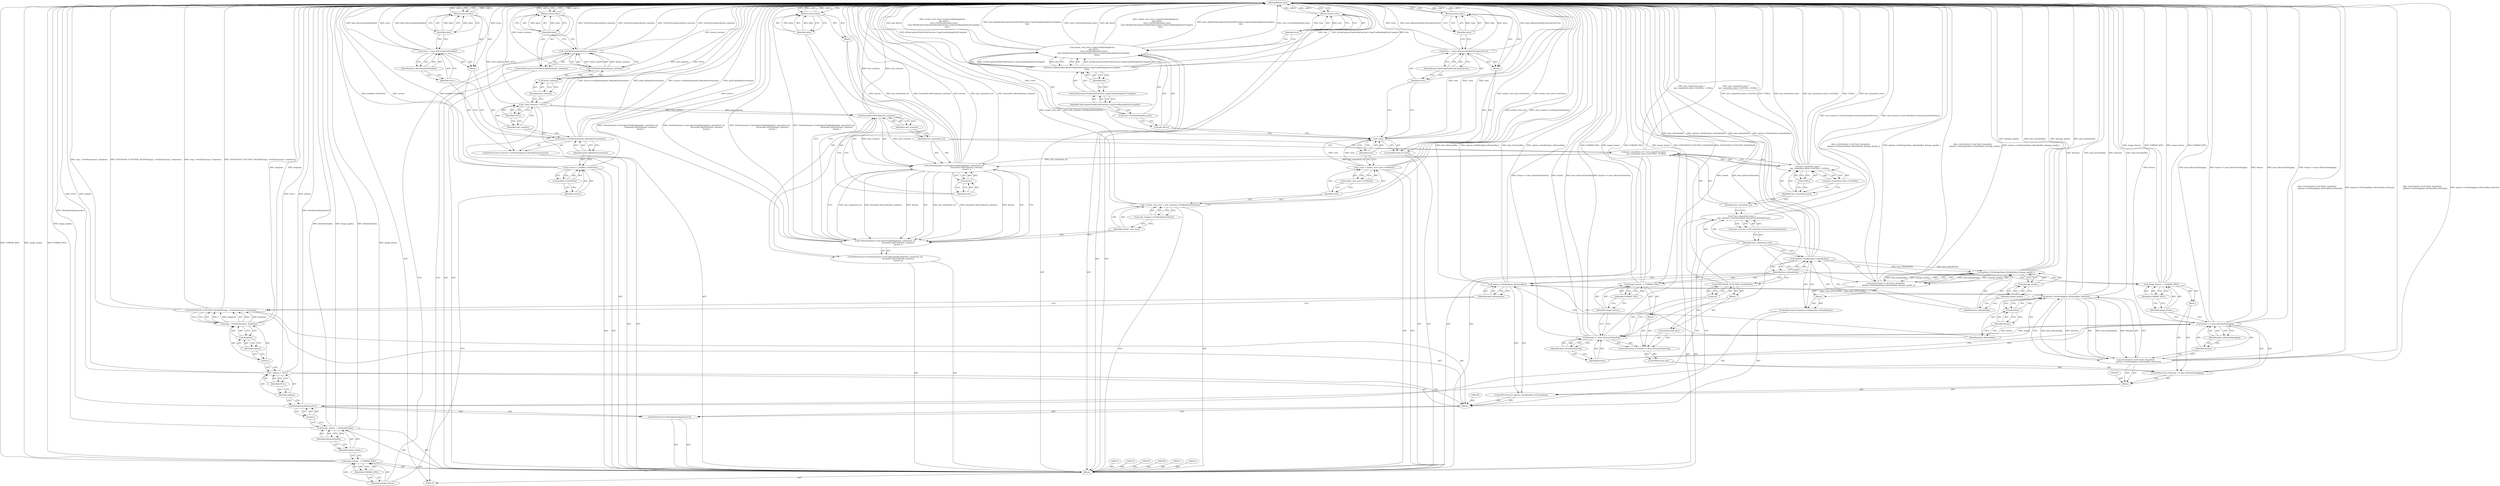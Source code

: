 digraph "0_Chrome_016da29386308754274675e65fdb73cf9d59dc2d" {
"1000243" [label="(MethodReturn,bool)"];
"1000111" [label="(Block,)"];
"1000135" [label="(Identifier,false)"];
"1000134" [label="(Return,return false;)"];
"1000138" [label="(Identifier,FORMAT_JPEG)"];
"1000136" [label="(Call,image_format_ = FORMAT_JPEG)"];
"1000137" [label="(Identifier,image_format_)"];
"1000141" [label="(Identifier,kDefaultQuality)"];
"1000139" [label="(Call,image_quality_ = kDefaultQuality)"];
"1000140" [label="(Identifier,image_quality_)"];
"1000142" [label="(ControlStructure,if (HasOptionalArgument(1)))"];
"1000144" [label="(Literal,1)"];
"1000143" [label="(Call,HasOptionalArgument(1))"];
"1000147" [label="(Call,* options = NULL)"];
"1000148" [label="(Identifier,options)"];
"1000149" [label="(Identifier,NULL)"];
"1000145" [label="(Block,)"];
"1000151" [label="(Call,args_->GetDictionary(1, &options))"];
"1000150" [label="(Call,EXTENSION_FUNCTION_VALIDATE(args_->GetDictionary(1, &options)))"];
"1000152" [label="(Literal,1)"];
"1000153" [label="(Call,&options)"];
"1000154" [label="(Identifier,options)"];
"1000157" [label="(Identifier,keys::kFormatKey)"];
"1000155" [label="(ControlStructure,if (options->HasKey(keys::kFormatKey)))"];
"1000156" [label="(Call,options->HasKey(keys::kFormatKey))"];
"1000113" [label="(Call,* service = profile()->GetPrefs())"];
"1000114" [label="(Identifier,service)"];
"1000115" [label="(Call,profile()->GetPrefs())"];
"1000158" [label="(Block,)"];
"1000160" [label="(Call,EXTENSION_FUNCTION_VALIDATE(\n          options->GetString(keys::kFormatKey, &format)))"];
"1000161" [label="(Call,options->GetString(keys::kFormatKey, &format))"];
"1000162" [label="(Identifier,keys::kFormatKey)"];
"1000163" [label="(Call,&format)"];
"1000164" [label="(Identifier,format)"];
"1000166" [label="(Call,format == keys::kFormatValueJpeg)"];
"1000167" [label="(Identifier,format)"];
"1000168" [label="(Identifier,keys::kFormatValueJpeg)"];
"1000169" [label="(Block,)"];
"1000165" [label="(ControlStructure,if (format == keys::kFormatValueJpeg))"];
"1000172" [label="(Identifier,FORMAT_JPEG)"];
"1000170" [label="(Call,image_format_ = FORMAT_JPEG)"];
"1000171" [label="(Identifier,image_format_)"];
"1000174" [label="(ControlStructure,if (format == keys::kFormatValuePng))"];
"1000175" [label="(Call,format == keys::kFormatValuePng)"];
"1000176" [label="(Identifier,format)"];
"1000177" [label="(Identifier,keys::kFormatValuePng)"];
"1000178" [label="(Block,)"];
"1000173" [label="(ControlStructure,else)"];
"1000181" [label="(Identifier,FORMAT_PNG)"];
"1000179" [label="(Call,image_format_ = FORMAT_PNG)"];
"1000180" [label="(Identifier,image_format_)"];
"1000183" [label="(Block,)"];
"1000182" [label="(ControlStructure,else)"];
"1000185" [label="(Literal,0)"];
"1000184" [label="(Call,EXTENSION_FUNCTION_VALIDATE(0))"];
"1000116" [label="(ControlStructure,if (service->GetBoolean(prefs::kDisableScreenshots)))"];
"1000118" [label="(Identifier,prefs::kDisableScreenshots)"];
"1000119" [label="(Block,)"];
"1000117" [label="(Call,service->GetBoolean(prefs::kDisableScreenshots))"];
"1000188" [label="(Identifier,keys::kQualityKey)"];
"1000186" [label="(ControlStructure,if (options->HasKey(keys::kQualityKey)))"];
"1000189" [label="(Block,)"];
"1000187" [label="(Call,options->HasKey(keys::kQualityKey))"];
"1000190" [label="(Call,EXTENSION_FUNCTION_VALIDATE(\n          options->GetInteger(keys::kQualityKey, &image_quality_)))"];
"1000191" [label="(Call,options->GetInteger(keys::kQualityKey, &image_quality_))"];
"1000192" [label="(Identifier,keys::kQualityKey)"];
"1000193" [label="(Call,&image_quality_)"];
"1000194" [label="(Identifier,image_quality_)"];
"1000122" [label="(Identifier,keys::kScreenshotsDisabled)"];
"1000120" [label="(Call,error_ = keys::kScreenshotsDisabled)"];
"1000121" [label="(Identifier,error_)"];
"1000196" [label="(Call,* last_committed_entry =\n      web_contents->GetController().GetLastCommittedEntry())"];
"1000197" [label="(Identifier,last_committed_entry)"];
"1000198" [label="(Call,web_contents->GetController().GetLastCommittedEntry())"];
"1000202" [label="(Call,last_committed_entry ?\n      last_committed_entry->GetURL() : GURL())"];
"1000203" [label="(Identifier,last_committed_entry)"];
"1000200" [label="(Call,last_committed_url = last_committed_entry ?\n      last_committed_entry->GetURL() : GURL())"];
"1000201" [label="(Identifier,last_committed_url)"];
"1000124" [label="(Identifier,false)"];
"1000123" [label="(Return,return false;)"];
"1000205" [label="(Call,GURL())"];
"1000204" [label="(Call,last_committed_entry->GetURL())"];
"1000206" [label="(ControlStructure,if (!GetExtension()->CanCaptureVisiblePage(last_committed_url,\n                                             SessionID::IdForTab(web_contents),\n                                             &error_)))"];
"1000209" [label="(Identifier,last_committed_url)"];
"1000207" [label="(Call,!GetExtension()->CanCaptureVisiblePage(last_committed_url,\n                                             SessionID::IdForTab(web_contents),\n                                             &error_))"];
"1000208" [label="(Call,GetExtension()->CanCaptureVisiblePage(last_committed_url,\n                                             SessionID::IdForTab(web_contents),\n                                             &error_))"];
"1000210" [label="(Call,SessionID::IdForTab(web_contents))"];
"1000211" [label="(Identifier,web_contents)"];
"1000212" [label="(Call,&error_)"];
"1000213" [label="(Identifier,error_)"];
"1000214" [label="(Block,)"];
"1000216" [label="(Identifier,false)"];
"1000215" [label="(Return,return false;)"];
"1000218" [label="(Call,* render_view_host = web_contents->GetRenderViewHost())"];
"1000219" [label="(Identifier,render_view_host)"];
"1000220" [label="(Call,web_contents->GetRenderViewHost())"];
"1000222" [label="(Call,* view = render_view_host->GetView())"];
"1000223" [label="(Identifier,view)"];
"1000224" [label="(Call,render_view_host->GetView())"];
"1000228" [label="(Block,)"];
"1000225" [label="(ControlStructure,if (!view))"];
"1000226" [label="(Call,!view)"];
"1000227" [label="(Identifier,view)"];
"1000231" [label="(Identifier,keys::kInternalVisibleTabCaptureError)"];
"1000229" [label="(Call,error_ = keys::kInternalVisibleTabCaptureError)"];
"1000230" [label="(Identifier,error_)"];
"1000233" [label="(Identifier,false)"];
"1000232" [label="(Return,return false;)"];
"1000234" [label="(Call,render_view_host->CopyFromBackingStore(\n      gfx::Rect(),\n      view->GetViewBounds().size(),\n      base::Bind(&TabsCaptureVisibleTabFunction::CopyFromBackingStoreComplete,\n                 this)))"];
"1000235" [label="(Call,gfx::Rect())"];
"1000236" [label="(Call,view->GetViewBounds().size())"];
"1000238" [label="(Call,&TabsCaptureVisibleTabFunction::CopyFromBackingStoreComplete)"];
"1000239" [label="(Identifier,TabsCaptureVisibleTabFunction::CopyFromBackingStoreComplete)"];
"1000237" [label="(Call,base::Bind(&TabsCaptureVisibleTabFunction::CopyFromBackingStoreComplete,\n                 this))"];
"1000240" [label="(Identifier,this)"];
"1000241" [label="(Return,return true;)"];
"1000242" [label="(Identifier,true)"];
"1000126" [label="(Call,* web_contents = NULL)"];
"1000127" [label="(Identifier,web_contents)"];
"1000128" [label="(Identifier,NULL)"];
"1000129" [label="(ControlStructure,if (!GetTabToCapture(&web_contents)))"];
"1000132" [label="(Call,&web_contents)"];
"1000133" [label="(Identifier,web_contents)"];
"1000130" [label="(Call,!GetTabToCapture(&web_contents))"];
"1000131" [label="(Call,GetTabToCapture(&web_contents))"];
"1000243" -> "1000110"  [label="AST: "];
"1000243" -> "1000123"  [label="CFG: "];
"1000243" -> "1000134"  [label="CFG: "];
"1000243" -> "1000215"  [label="CFG: "];
"1000243" -> "1000232"  [label="CFG: "];
"1000243" -> "1000241"  [label="CFG: "];
"1000123" -> "1000243"  [label="DDG: <RET>"];
"1000241" -> "1000243"  [label="DDG: <RET>"];
"1000226" -> "1000243"  [label="DDG: view"];
"1000226" -> "1000243"  [label="DDG: !view"];
"1000179" -> "1000243"  [label="DDG: FORMAT_PNG"];
"1000179" -> "1000243"  [label="DDG: image_format_"];
"1000208" -> "1000243"  [label="DDG: &error_"];
"1000208" -> "1000243"  [label="DDG: last_committed_url"];
"1000208" -> "1000243"  [label="DDG: SessionID::IdForTab(web_contents)"];
"1000202" -> "1000243"  [label="DDG: GURL()"];
"1000202" -> "1000243"  [label="DDG: last_committed_entry"];
"1000202" -> "1000243"  [label="DDG: last_committed_entry->GetURL()"];
"1000187" -> "1000243"  [label="DDG: keys::kQualityKey"];
"1000187" -> "1000243"  [label="DDG: options->HasKey(keys::kQualityKey)"];
"1000117" -> "1000243"  [label="DDG: service->GetBoolean(prefs::kDisableScreenshots)"];
"1000117" -> "1000243"  [label="DDG: prefs::kDisableScreenshots"];
"1000166" -> "1000243"  [label="DDG: keys::kFormatValueJpeg"];
"1000166" -> "1000243"  [label="DDG: format == keys::kFormatValueJpeg"];
"1000166" -> "1000243"  [label="DDG: format"];
"1000130" -> "1000243"  [label="DDG: !GetTabToCapture(&web_contents)"];
"1000130" -> "1000243"  [label="DDG: GetTabToCapture(&web_contents)"];
"1000170" -> "1000243"  [label="DDG: FORMAT_JPEG"];
"1000170" -> "1000243"  [label="DDG: image_format_"];
"1000234" -> "1000243"  [label="DDG: base::Bind(&TabsCaptureVisibleTabFunction::CopyFromBackingStoreComplete,\n                 this)"];
"1000234" -> "1000243"  [label="DDG: view->GetViewBounds().size()"];
"1000234" -> "1000243"  [label="DDG: gfx::Rect()"];
"1000234" -> "1000243"  [label="DDG: render_view_host->CopyFromBackingStore(\n      gfx::Rect(),\n      view->GetViewBounds().size(),\n      base::Bind(&TabsCaptureVisibleTabFunction::CopyFromBackingStoreComplete,\n                 this))"];
"1000150" -> "1000243"  [label="DDG: args_->GetDictionary(1, &options)"];
"1000150" -> "1000243"  [label="DDG: EXTENSION_FUNCTION_VALIDATE(args_->GetDictionary(1, &options))"];
"1000190" -> "1000243"  [label="DDG: EXTENSION_FUNCTION_VALIDATE(\n          options->GetInteger(keys::kQualityKey, &image_quality_))"];
"1000190" -> "1000243"  [label="DDG: options->GetInteger(keys::kQualityKey, &image_quality_)"];
"1000156" -> "1000243"  [label="DDG: keys::kFormatKey"];
"1000156" -> "1000243"  [label="DDG: options->HasKey(keys::kFormatKey)"];
"1000218" -> "1000243"  [label="DDG: render_view_host"];
"1000218" -> "1000243"  [label="DDG: web_contents->GetRenderViewHost()"];
"1000237" -> "1000243"  [label="DDG: this"];
"1000237" -> "1000243"  [label="DDG: &TabsCaptureVisibleTabFunction::CopyFromBackingStoreComplete"];
"1000160" -> "1000243"  [label="DDG: EXTENSION_FUNCTION_VALIDATE(\n          options->GetString(keys::kFormatKey, &format))"];
"1000160" -> "1000243"  [label="DDG: options->GetString(keys::kFormatKey, &format)"];
"1000113" -> "1000243"  [label="DDG: service"];
"1000113" -> "1000243"  [label="DDG: profile()->GetPrefs()"];
"1000131" -> "1000243"  [label="DDG: &web_contents"];
"1000139" -> "1000243"  [label="DDG: kDefaultQuality"];
"1000139" -> "1000243"  [label="DDG: image_quality_"];
"1000184" -> "1000243"  [label="DDG: EXTENSION_FUNCTION_VALIDATE(0)"];
"1000120" -> "1000243"  [label="DDG: error_"];
"1000120" -> "1000243"  [label="DDG: keys::kScreenshotsDisabled"];
"1000207" -> "1000243"  [label="DDG: GetExtension()->CanCaptureVisiblePage(last_committed_url,\n                                             SessionID::IdForTab(web_contents),\n                                             &error_)"];
"1000207" -> "1000243"  [label="DDG: !GetExtension()->CanCaptureVisiblePage(last_committed_url,\n                                             SessionID::IdForTab(web_contents),\n                                             &error_)"];
"1000147" -> "1000243"  [label="DDG: NULL"];
"1000147" -> "1000243"  [label="DDG: options"];
"1000175" -> "1000243"  [label="DDG: format"];
"1000175" -> "1000243"  [label="DDG: keys::kFormatValuePng"];
"1000175" -> "1000243"  [label="DDG: format == keys::kFormatValuePng"];
"1000126" -> "1000243"  [label="DDG: web_contents"];
"1000126" -> "1000243"  [label="DDG: NULL"];
"1000151" -> "1000243"  [label="DDG: &options"];
"1000229" -> "1000243"  [label="DDG: keys::kInternalVisibleTabCaptureError"];
"1000229" -> "1000243"  [label="DDG: error_"];
"1000191" -> "1000243"  [label="DDG: &image_quality_"];
"1000191" -> "1000243"  [label="DDG: keys::kQualityKey"];
"1000210" -> "1000243"  [label="DDG: web_contents"];
"1000143" -> "1000243"  [label="DDG: HasOptionalArgument(1)"];
"1000136" -> "1000243"  [label="DDG: FORMAT_JPEG"];
"1000136" -> "1000243"  [label="DDG: image_format_"];
"1000161" -> "1000243"  [label="DDG: &format"];
"1000161" -> "1000243"  [label="DDG: keys::kFormatKey"];
"1000222" -> "1000243"  [label="DDG: render_view_host->GetView()"];
"1000196" -> "1000243"  [label="DDG: web_contents->GetController().GetLastCommittedEntry()"];
"1000200" -> "1000243"  [label="DDG: last_committed_entry ?\n      last_committed_entry->GetURL() : GURL()"];
"1000215" -> "1000243"  [label="DDG: <RET>"];
"1000232" -> "1000243"  [label="DDG: <RET>"];
"1000134" -> "1000243"  [label="DDG: <RET>"];
"1000111" -> "1000110"  [label="AST: "];
"1000112" -> "1000111"  [label="AST: "];
"1000113" -> "1000111"  [label="AST: "];
"1000116" -> "1000111"  [label="AST: "];
"1000125" -> "1000111"  [label="AST: "];
"1000126" -> "1000111"  [label="AST: "];
"1000129" -> "1000111"  [label="AST: "];
"1000136" -> "1000111"  [label="AST: "];
"1000139" -> "1000111"  [label="AST: "];
"1000142" -> "1000111"  [label="AST: "];
"1000195" -> "1000111"  [label="AST: "];
"1000196" -> "1000111"  [label="AST: "];
"1000199" -> "1000111"  [label="AST: "];
"1000200" -> "1000111"  [label="AST: "];
"1000206" -> "1000111"  [label="AST: "];
"1000217" -> "1000111"  [label="AST: "];
"1000218" -> "1000111"  [label="AST: "];
"1000221" -> "1000111"  [label="AST: "];
"1000222" -> "1000111"  [label="AST: "];
"1000225" -> "1000111"  [label="AST: "];
"1000234" -> "1000111"  [label="AST: "];
"1000241" -> "1000111"  [label="AST: "];
"1000135" -> "1000134"  [label="AST: "];
"1000135" -> "1000130"  [label="CFG: "];
"1000134" -> "1000135"  [label="CFG: "];
"1000135" -> "1000134"  [label="DDG: false"];
"1000134" -> "1000129"  [label="AST: "];
"1000134" -> "1000135"  [label="CFG: "];
"1000135" -> "1000134"  [label="AST: "];
"1000243" -> "1000134"  [label="CFG: "];
"1000134" -> "1000243"  [label="DDG: <RET>"];
"1000135" -> "1000134"  [label="DDG: false"];
"1000138" -> "1000136"  [label="AST: "];
"1000138" -> "1000137"  [label="CFG: "];
"1000136" -> "1000138"  [label="CFG: "];
"1000136" -> "1000111"  [label="AST: "];
"1000136" -> "1000138"  [label="CFG: "];
"1000137" -> "1000136"  [label="AST: "];
"1000138" -> "1000136"  [label="AST: "];
"1000140" -> "1000136"  [label="CFG: "];
"1000136" -> "1000243"  [label="DDG: FORMAT_JPEG"];
"1000136" -> "1000243"  [label="DDG: image_format_"];
"1000137" -> "1000136"  [label="AST: "];
"1000137" -> "1000130"  [label="CFG: "];
"1000138" -> "1000137"  [label="CFG: "];
"1000141" -> "1000139"  [label="AST: "];
"1000141" -> "1000140"  [label="CFG: "];
"1000139" -> "1000141"  [label="CFG: "];
"1000139" -> "1000111"  [label="AST: "];
"1000139" -> "1000141"  [label="CFG: "];
"1000140" -> "1000139"  [label="AST: "];
"1000141" -> "1000139"  [label="AST: "];
"1000144" -> "1000139"  [label="CFG: "];
"1000139" -> "1000243"  [label="DDG: kDefaultQuality"];
"1000139" -> "1000243"  [label="DDG: image_quality_"];
"1000140" -> "1000139"  [label="AST: "];
"1000140" -> "1000136"  [label="CFG: "];
"1000141" -> "1000140"  [label="CFG: "];
"1000142" -> "1000111"  [label="AST: "];
"1000143" -> "1000142"  [label="AST: "];
"1000145" -> "1000142"  [label="AST: "];
"1000144" -> "1000143"  [label="AST: "];
"1000144" -> "1000139"  [label="CFG: "];
"1000143" -> "1000144"  [label="CFG: "];
"1000143" -> "1000142"  [label="AST: "];
"1000143" -> "1000144"  [label="CFG: "];
"1000144" -> "1000143"  [label="AST: "];
"1000148" -> "1000143"  [label="CFG: "];
"1000197" -> "1000143"  [label="CFG: "];
"1000143" -> "1000243"  [label="DDG: HasOptionalArgument(1)"];
"1000147" -> "1000145"  [label="AST: "];
"1000147" -> "1000149"  [label="CFG: "];
"1000148" -> "1000147"  [label="AST: "];
"1000149" -> "1000147"  [label="AST: "];
"1000152" -> "1000147"  [label="CFG: "];
"1000147" -> "1000243"  [label="DDG: NULL"];
"1000147" -> "1000243"  [label="DDG: options"];
"1000148" -> "1000147"  [label="AST: "];
"1000148" -> "1000143"  [label="CFG: "];
"1000149" -> "1000148"  [label="CFG: "];
"1000149" -> "1000147"  [label="AST: "];
"1000149" -> "1000148"  [label="CFG: "];
"1000147" -> "1000149"  [label="CFG: "];
"1000145" -> "1000142"  [label="AST: "];
"1000146" -> "1000145"  [label="AST: "];
"1000147" -> "1000145"  [label="AST: "];
"1000150" -> "1000145"  [label="AST: "];
"1000155" -> "1000145"  [label="AST: "];
"1000186" -> "1000145"  [label="AST: "];
"1000151" -> "1000150"  [label="AST: "];
"1000151" -> "1000153"  [label="CFG: "];
"1000152" -> "1000151"  [label="AST: "];
"1000153" -> "1000151"  [label="AST: "];
"1000150" -> "1000151"  [label="CFG: "];
"1000151" -> "1000243"  [label="DDG: &options"];
"1000151" -> "1000150"  [label="DDG: 1"];
"1000151" -> "1000150"  [label="DDG: &options"];
"1000150" -> "1000145"  [label="AST: "];
"1000150" -> "1000151"  [label="CFG: "];
"1000151" -> "1000150"  [label="AST: "];
"1000157" -> "1000150"  [label="CFG: "];
"1000150" -> "1000243"  [label="DDG: args_->GetDictionary(1, &options)"];
"1000150" -> "1000243"  [label="DDG: EXTENSION_FUNCTION_VALIDATE(args_->GetDictionary(1, &options))"];
"1000151" -> "1000150"  [label="DDG: 1"];
"1000151" -> "1000150"  [label="DDG: &options"];
"1000152" -> "1000151"  [label="AST: "];
"1000152" -> "1000147"  [label="CFG: "];
"1000154" -> "1000152"  [label="CFG: "];
"1000153" -> "1000151"  [label="AST: "];
"1000153" -> "1000154"  [label="CFG: "];
"1000154" -> "1000153"  [label="AST: "];
"1000151" -> "1000153"  [label="CFG: "];
"1000154" -> "1000153"  [label="AST: "];
"1000154" -> "1000152"  [label="CFG: "];
"1000153" -> "1000154"  [label="CFG: "];
"1000157" -> "1000156"  [label="AST: "];
"1000157" -> "1000150"  [label="CFG: "];
"1000156" -> "1000157"  [label="CFG: "];
"1000155" -> "1000145"  [label="AST: "];
"1000156" -> "1000155"  [label="AST: "];
"1000158" -> "1000155"  [label="AST: "];
"1000156" -> "1000155"  [label="AST: "];
"1000156" -> "1000157"  [label="CFG: "];
"1000157" -> "1000156"  [label="AST: "];
"1000162" -> "1000156"  [label="CFG: "];
"1000188" -> "1000156"  [label="CFG: "];
"1000156" -> "1000243"  [label="DDG: keys::kFormatKey"];
"1000156" -> "1000243"  [label="DDG: options->HasKey(keys::kFormatKey)"];
"1000156" -> "1000161"  [label="DDG: keys::kFormatKey"];
"1000113" -> "1000111"  [label="AST: "];
"1000113" -> "1000115"  [label="CFG: "];
"1000114" -> "1000113"  [label="AST: "];
"1000115" -> "1000113"  [label="AST: "];
"1000118" -> "1000113"  [label="CFG: "];
"1000113" -> "1000243"  [label="DDG: service"];
"1000113" -> "1000243"  [label="DDG: profile()->GetPrefs()"];
"1000114" -> "1000113"  [label="AST: "];
"1000114" -> "1000110"  [label="CFG: "];
"1000115" -> "1000114"  [label="CFG: "];
"1000115" -> "1000113"  [label="AST: "];
"1000115" -> "1000114"  [label="CFG: "];
"1000113" -> "1000115"  [label="CFG: "];
"1000158" -> "1000155"  [label="AST: "];
"1000159" -> "1000158"  [label="AST: "];
"1000160" -> "1000158"  [label="AST: "];
"1000165" -> "1000158"  [label="AST: "];
"1000160" -> "1000158"  [label="AST: "];
"1000160" -> "1000161"  [label="CFG: "];
"1000161" -> "1000160"  [label="AST: "];
"1000167" -> "1000160"  [label="CFG: "];
"1000160" -> "1000243"  [label="DDG: EXTENSION_FUNCTION_VALIDATE(\n          options->GetString(keys::kFormatKey, &format))"];
"1000160" -> "1000243"  [label="DDG: options->GetString(keys::kFormatKey, &format)"];
"1000161" -> "1000160"  [label="DDG: keys::kFormatKey"];
"1000161" -> "1000160"  [label="DDG: &format"];
"1000161" -> "1000160"  [label="AST: "];
"1000161" -> "1000163"  [label="CFG: "];
"1000162" -> "1000161"  [label="AST: "];
"1000163" -> "1000161"  [label="AST: "];
"1000160" -> "1000161"  [label="CFG: "];
"1000161" -> "1000243"  [label="DDG: &format"];
"1000161" -> "1000243"  [label="DDG: keys::kFormatKey"];
"1000161" -> "1000160"  [label="DDG: keys::kFormatKey"];
"1000161" -> "1000160"  [label="DDG: &format"];
"1000156" -> "1000161"  [label="DDG: keys::kFormatKey"];
"1000162" -> "1000161"  [label="AST: "];
"1000162" -> "1000156"  [label="CFG: "];
"1000164" -> "1000162"  [label="CFG: "];
"1000163" -> "1000161"  [label="AST: "];
"1000163" -> "1000164"  [label="CFG: "];
"1000164" -> "1000163"  [label="AST: "];
"1000161" -> "1000163"  [label="CFG: "];
"1000164" -> "1000163"  [label="AST: "];
"1000164" -> "1000162"  [label="CFG: "];
"1000163" -> "1000164"  [label="CFG: "];
"1000166" -> "1000165"  [label="AST: "];
"1000166" -> "1000168"  [label="CFG: "];
"1000167" -> "1000166"  [label="AST: "];
"1000168" -> "1000166"  [label="AST: "];
"1000171" -> "1000166"  [label="CFG: "];
"1000176" -> "1000166"  [label="CFG: "];
"1000166" -> "1000243"  [label="DDG: keys::kFormatValueJpeg"];
"1000166" -> "1000243"  [label="DDG: format == keys::kFormatValueJpeg"];
"1000166" -> "1000243"  [label="DDG: format"];
"1000166" -> "1000175"  [label="DDG: format"];
"1000167" -> "1000166"  [label="AST: "];
"1000167" -> "1000160"  [label="CFG: "];
"1000168" -> "1000167"  [label="CFG: "];
"1000168" -> "1000166"  [label="AST: "];
"1000168" -> "1000167"  [label="CFG: "];
"1000166" -> "1000168"  [label="CFG: "];
"1000169" -> "1000165"  [label="AST: "];
"1000170" -> "1000169"  [label="AST: "];
"1000165" -> "1000158"  [label="AST: "];
"1000166" -> "1000165"  [label="AST: "];
"1000169" -> "1000165"  [label="AST: "];
"1000173" -> "1000165"  [label="AST: "];
"1000172" -> "1000170"  [label="AST: "];
"1000172" -> "1000171"  [label="CFG: "];
"1000170" -> "1000172"  [label="CFG: "];
"1000170" -> "1000169"  [label="AST: "];
"1000170" -> "1000172"  [label="CFG: "];
"1000171" -> "1000170"  [label="AST: "];
"1000172" -> "1000170"  [label="AST: "];
"1000188" -> "1000170"  [label="CFG: "];
"1000170" -> "1000243"  [label="DDG: FORMAT_JPEG"];
"1000170" -> "1000243"  [label="DDG: image_format_"];
"1000171" -> "1000170"  [label="AST: "];
"1000171" -> "1000166"  [label="CFG: "];
"1000172" -> "1000171"  [label="CFG: "];
"1000174" -> "1000173"  [label="AST: "];
"1000175" -> "1000174"  [label="AST: "];
"1000178" -> "1000174"  [label="AST: "];
"1000182" -> "1000174"  [label="AST: "];
"1000175" -> "1000174"  [label="AST: "];
"1000175" -> "1000177"  [label="CFG: "];
"1000176" -> "1000175"  [label="AST: "];
"1000177" -> "1000175"  [label="AST: "];
"1000180" -> "1000175"  [label="CFG: "];
"1000185" -> "1000175"  [label="CFG: "];
"1000175" -> "1000243"  [label="DDG: format"];
"1000175" -> "1000243"  [label="DDG: keys::kFormatValuePng"];
"1000175" -> "1000243"  [label="DDG: format == keys::kFormatValuePng"];
"1000166" -> "1000175"  [label="DDG: format"];
"1000176" -> "1000175"  [label="AST: "];
"1000176" -> "1000166"  [label="CFG: "];
"1000177" -> "1000176"  [label="CFG: "];
"1000177" -> "1000175"  [label="AST: "];
"1000177" -> "1000176"  [label="CFG: "];
"1000175" -> "1000177"  [label="CFG: "];
"1000178" -> "1000174"  [label="AST: "];
"1000179" -> "1000178"  [label="AST: "];
"1000173" -> "1000165"  [label="AST: "];
"1000174" -> "1000173"  [label="AST: "];
"1000181" -> "1000179"  [label="AST: "];
"1000181" -> "1000180"  [label="CFG: "];
"1000179" -> "1000181"  [label="CFG: "];
"1000179" -> "1000178"  [label="AST: "];
"1000179" -> "1000181"  [label="CFG: "];
"1000180" -> "1000179"  [label="AST: "];
"1000181" -> "1000179"  [label="AST: "];
"1000188" -> "1000179"  [label="CFG: "];
"1000179" -> "1000243"  [label="DDG: FORMAT_PNG"];
"1000179" -> "1000243"  [label="DDG: image_format_"];
"1000180" -> "1000179"  [label="AST: "];
"1000180" -> "1000175"  [label="CFG: "];
"1000181" -> "1000180"  [label="CFG: "];
"1000183" -> "1000182"  [label="AST: "];
"1000184" -> "1000183"  [label="AST: "];
"1000182" -> "1000174"  [label="AST: "];
"1000183" -> "1000182"  [label="AST: "];
"1000185" -> "1000184"  [label="AST: "];
"1000185" -> "1000175"  [label="CFG: "];
"1000184" -> "1000185"  [label="CFG: "];
"1000184" -> "1000183"  [label="AST: "];
"1000184" -> "1000185"  [label="CFG: "];
"1000185" -> "1000184"  [label="AST: "];
"1000188" -> "1000184"  [label="CFG: "];
"1000184" -> "1000243"  [label="DDG: EXTENSION_FUNCTION_VALIDATE(0)"];
"1000116" -> "1000111"  [label="AST: "];
"1000117" -> "1000116"  [label="AST: "];
"1000119" -> "1000116"  [label="AST: "];
"1000118" -> "1000117"  [label="AST: "];
"1000118" -> "1000113"  [label="CFG: "];
"1000117" -> "1000118"  [label="CFG: "];
"1000119" -> "1000116"  [label="AST: "];
"1000120" -> "1000119"  [label="AST: "];
"1000123" -> "1000119"  [label="AST: "];
"1000117" -> "1000116"  [label="AST: "];
"1000117" -> "1000118"  [label="CFG: "];
"1000118" -> "1000117"  [label="AST: "];
"1000121" -> "1000117"  [label="CFG: "];
"1000127" -> "1000117"  [label="CFG: "];
"1000117" -> "1000243"  [label="DDG: service->GetBoolean(prefs::kDisableScreenshots)"];
"1000117" -> "1000243"  [label="DDG: prefs::kDisableScreenshots"];
"1000188" -> "1000187"  [label="AST: "];
"1000188" -> "1000170"  [label="CFG: "];
"1000188" -> "1000179"  [label="CFG: "];
"1000188" -> "1000184"  [label="CFG: "];
"1000188" -> "1000156"  [label="CFG: "];
"1000187" -> "1000188"  [label="CFG: "];
"1000186" -> "1000145"  [label="AST: "];
"1000187" -> "1000186"  [label="AST: "];
"1000189" -> "1000186"  [label="AST: "];
"1000189" -> "1000186"  [label="AST: "];
"1000190" -> "1000189"  [label="AST: "];
"1000187" -> "1000186"  [label="AST: "];
"1000187" -> "1000188"  [label="CFG: "];
"1000188" -> "1000187"  [label="AST: "];
"1000192" -> "1000187"  [label="CFG: "];
"1000197" -> "1000187"  [label="CFG: "];
"1000187" -> "1000243"  [label="DDG: keys::kQualityKey"];
"1000187" -> "1000243"  [label="DDG: options->HasKey(keys::kQualityKey)"];
"1000187" -> "1000191"  [label="DDG: keys::kQualityKey"];
"1000190" -> "1000189"  [label="AST: "];
"1000190" -> "1000191"  [label="CFG: "];
"1000191" -> "1000190"  [label="AST: "];
"1000197" -> "1000190"  [label="CFG: "];
"1000190" -> "1000243"  [label="DDG: EXTENSION_FUNCTION_VALIDATE(\n          options->GetInteger(keys::kQualityKey, &image_quality_))"];
"1000190" -> "1000243"  [label="DDG: options->GetInteger(keys::kQualityKey, &image_quality_)"];
"1000191" -> "1000190"  [label="DDG: keys::kQualityKey"];
"1000191" -> "1000190"  [label="DDG: &image_quality_"];
"1000191" -> "1000190"  [label="AST: "];
"1000191" -> "1000193"  [label="CFG: "];
"1000192" -> "1000191"  [label="AST: "];
"1000193" -> "1000191"  [label="AST: "];
"1000190" -> "1000191"  [label="CFG: "];
"1000191" -> "1000243"  [label="DDG: &image_quality_"];
"1000191" -> "1000243"  [label="DDG: keys::kQualityKey"];
"1000191" -> "1000190"  [label="DDG: keys::kQualityKey"];
"1000191" -> "1000190"  [label="DDG: &image_quality_"];
"1000187" -> "1000191"  [label="DDG: keys::kQualityKey"];
"1000192" -> "1000191"  [label="AST: "];
"1000192" -> "1000187"  [label="CFG: "];
"1000194" -> "1000192"  [label="CFG: "];
"1000193" -> "1000191"  [label="AST: "];
"1000193" -> "1000194"  [label="CFG: "];
"1000194" -> "1000193"  [label="AST: "];
"1000191" -> "1000193"  [label="CFG: "];
"1000194" -> "1000193"  [label="AST: "];
"1000194" -> "1000192"  [label="CFG: "];
"1000193" -> "1000194"  [label="CFG: "];
"1000122" -> "1000120"  [label="AST: "];
"1000122" -> "1000121"  [label="CFG: "];
"1000120" -> "1000122"  [label="CFG: "];
"1000120" -> "1000119"  [label="AST: "];
"1000120" -> "1000122"  [label="CFG: "];
"1000121" -> "1000120"  [label="AST: "];
"1000122" -> "1000120"  [label="AST: "];
"1000124" -> "1000120"  [label="CFG: "];
"1000120" -> "1000243"  [label="DDG: error_"];
"1000120" -> "1000243"  [label="DDG: keys::kScreenshotsDisabled"];
"1000121" -> "1000120"  [label="AST: "];
"1000121" -> "1000117"  [label="CFG: "];
"1000122" -> "1000121"  [label="CFG: "];
"1000196" -> "1000111"  [label="AST: "];
"1000196" -> "1000198"  [label="CFG: "];
"1000197" -> "1000196"  [label="AST: "];
"1000198" -> "1000196"  [label="AST: "];
"1000201" -> "1000196"  [label="CFG: "];
"1000196" -> "1000243"  [label="DDG: web_contents->GetController().GetLastCommittedEntry()"];
"1000197" -> "1000196"  [label="AST: "];
"1000197" -> "1000190"  [label="CFG: "];
"1000197" -> "1000187"  [label="CFG: "];
"1000197" -> "1000143"  [label="CFG: "];
"1000198" -> "1000197"  [label="CFG: "];
"1000198" -> "1000196"  [label="AST: "];
"1000198" -> "1000197"  [label="CFG: "];
"1000196" -> "1000198"  [label="CFG: "];
"1000202" -> "1000200"  [label="AST: "];
"1000202" -> "1000204"  [label="CFG: "];
"1000202" -> "1000205"  [label="CFG: "];
"1000203" -> "1000202"  [label="AST: "];
"1000204" -> "1000202"  [label="AST: "];
"1000205" -> "1000202"  [label="AST: "];
"1000200" -> "1000202"  [label="CFG: "];
"1000202" -> "1000243"  [label="DDG: GURL()"];
"1000202" -> "1000243"  [label="DDG: last_committed_entry"];
"1000202" -> "1000243"  [label="DDG: last_committed_entry->GetURL()"];
"1000203" -> "1000202"  [label="AST: "];
"1000203" -> "1000201"  [label="CFG: "];
"1000204" -> "1000203"  [label="CFG: "];
"1000205" -> "1000203"  [label="CFG: "];
"1000200" -> "1000111"  [label="AST: "];
"1000200" -> "1000202"  [label="CFG: "];
"1000201" -> "1000200"  [label="AST: "];
"1000202" -> "1000200"  [label="AST: "];
"1000209" -> "1000200"  [label="CFG: "];
"1000200" -> "1000243"  [label="DDG: last_committed_entry ?\n      last_committed_entry->GetURL() : GURL()"];
"1000200" -> "1000208"  [label="DDG: last_committed_url"];
"1000201" -> "1000200"  [label="AST: "];
"1000201" -> "1000196"  [label="CFG: "];
"1000203" -> "1000201"  [label="CFG: "];
"1000124" -> "1000123"  [label="AST: "];
"1000124" -> "1000120"  [label="CFG: "];
"1000123" -> "1000124"  [label="CFG: "];
"1000124" -> "1000123"  [label="DDG: false"];
"1000123" -> "1000119"  [label="AST: "];
"1000123" -> "1000124"  [label="CFG: "];
"1000124" -> "1000123"  [label="AST: "];
"1000243" -> "1000123"  [label="CFG: "];
"1000123" -> "1000243"  [label="DDG: <RET>"];
"1000124" -> "1000123"  [label="DDG: false"];
"1000205" -> "1000202"  [label="AST: "];
"1000205" -> "1000203"  [label="CFG: "];
"1000202" -> "1000205"  [label="CFG: "];
"1000204" -> "1000202"  [label="AST: "];
"1000204" -> "1000203"  [label="CFG: "];
"1000202" -> "1000204"  [label="CFG: "];
"1000206" -> "1000111"  [label="AST: "];
"1000207" -> "1000206"  [label="AST: "];
"1000214" -> "1000206"  [label="AST: "];
"1000209" -> "1000208"  [label="AST: "];
"1000209" -> "1000200"  [label="CFG: "];
"1000211" -> "1000209"  [label="CFG: "];
"1000207" -> "1000206"  [label="AST: "];
"1000207" -> "1000208"  [label="CFG: "];
"1000208" -> "1000207"  [label="AST: "];
"1000216" -> "1000207"  [label="CFG: "];
"1000219" -> "1000207"  [label="CFG: "];
"1000207" -> "1000243"  [label="DDG: GetExtension()->CanCaptureVisiblePage(last_committed_url,\n                                             SessionID::IdForTab(web_contents),\n                                             &error_)"];
"1000207" -> "1000243"  [label="DDG: !GetExtension()->CanCaptureVisiblePage(last_committed_url,\n                                             SessionID::IdForTab(web_contents),\n                                             &error_)"];
"1000208" -> "1000207"  [label="DDG: last_committed_url"];
"1000208" -> "1000207"  [label="DDG: SessionID::IdForTab(web_contents)"];
"1000208" -> "1000207"  [label="DDG: &error_"];
"1000208" -> "1000207"  [label="AST: "];
"1000208" -> "1000212"  [label="CFG: "];
"1000209" -> "1000208"  [label="AST: "];
"1000210" -> "1000208"  [label="AST: "];
"1000212" -> "1000208"  [label="AST: "];
"1000207" -> "1000208"  [label="CFG: "];
"1000208" -> "1000243"  [label="DDG: &error_"];
"1000208" -> "1000243"  [label="DDG: last_committed_url"];
"1000208" -> "1000243"  [label="DDG: SessionID::IdForTab(web_contents)"];
"1000208" -> "1000207"  [label="DDG: last_committed_url"];
"1000208" -> "1000207"  [label="DDG: SessionID::IdForTab(web_contents)"];
"1000208" -> "1000207"  [label="DDG: &error_"];
"1000200" -> "1000208"  [label="DDG: last_committed_url"];
"1000210" -> "1000208"  [label="DDG: web_contents"];
"1000210" -> "1000208"  [label="AST: "];
"1000210" -> "1000211"  [label="CFG: "];
"1000211" -> "1000210"  [label="AST: "];
"1000213" -> "1000210"  [label="CFG: "];
"1000210" -> "1000243"  [label="DDG: web_contents"];
"1000210" -> "1000208"  [label="DDG: web_contents"];
"1000126" -> "1000210"  [label="DDG: web_contents"];
"1000211" -> "1000210"  [label="AST: "];
"1000211" -> "1000209"  [label="CFG: "];
"1000210" -> "1000211"  [label="CFG: "];
"1000212" -> "1000208"  [label="AST: "];
"1000212" -> "1000213"  [label="CFG: "];
"1000213" -> "1000212"  [label="AST: "];
"1000208" -> "1000212"  [label="CFG: "];
"1000213" -> "1000212"  [label="AST: "];
"1000213" -> "1000210"  [label="CFG: "];
"1000212" -> "1000213"  [label="CFG: "];
"1000214" -> "1000206"  [label="AST: "];
"1000215" -> "1000214"  [label="AST: "];
"1000216" -> "1000215"  [label="AST: "];
"1000216" -> "1000207"  [label="CFG: "];
"1000215" -> "1000216"  [label="CFG: "];
"1000216" -> "1000215"  [label="DDG: false"];
"1000215" -> "1000214"  [label="AST: "];
"1000215" -> "1000216"  [label="CFG: "];
"1000216" -> "1000215"  [label="AST: "];
"1000243" -> "1000215"  [label="CFG: "];
"1000215" -> "1000243"  [label="DDG: <RET>"];
"1000216" -> "1000215"  [label="DDG: false"];
"1000218" -> "1000111"  [label="AST: "];
"1000218" -> "1000220"  [label="CFG: "];
"1000219" -> "1000218"  [label="AST: "];
"1000220" -> "1000218"  [label="AST: "];
"1000223" -> "1000218"  [label="CFG: "];
"1000218" -> "1000243"  [label="DDG: render_view_host"];
"1000218" -> "1000243"  [label="DDG: web_contents->GetRenderViewHost()"];
"1000219" -> "1000218"  [label="AST: "];
"1000219" -> "1000207"  [label="CFG: "];
"1000220" -> "1000219"  [label="CFG: "];
"1000220" -> "1000218"  [label="AST: "];
"1000220" -> "1000219"  [label="CFG: "];
"1000218" -> "1000220"  [label="CFG: "];
"1000222" -> "1000111"  [label="AST: "];
"1000222" -> "1000224"  [label="CFG: "];
"1000223" -> "1000222"  [label="AST: "];
"1000224" -> "1000222"  [label="AST: "];
"1000227" -> "1000222"  [label="CFG: "];
"1000222" -> "1000243"  [label="DDG: render_view_host->GetView()"];
"1000222" -> "1000226"  [label="DDG: view"];
"1000223" -> "1000222"  [label="AST: "];
"1000223" -> "1000218"  [label="CFG: "];
"1000224" -> "1000223"  [label="CFG: "];
"1000224" -> "1000222"  [label="AST: "];
"1000224" -> "1000223"  [label="CFG: "];
"1000222" -> "1000224"  [label="CFG: "];
"1000228" -> "1000225"  [label="AST: "];
"1000229" -> "1000228"  [label="AST: "];
"1000232" -> "1000228"  [label="AST: "];
"1000225" -> "1000111"  [label="AST: "];
"1000226" -> "1000225"  [label="AST: "];
"1000228" -> "1000225"  [label="AST: "];
"1000226" -> "1000225"  [label="AST: "];
"1000226" -> "1000227"  [label="CFG: "];
"1000227" -> "1000226"  [label="AST: "];
"1000230" -> "1000226"  [label="CFG: "];
"1000235" -> "1000226"  [label="CFG: "];
"1000226" -> "1000243"  [label="DDG: view"];
"1000226" -> "1000243"  [label="DDG: !view"];
"1000222" -> "1000226"  [label="DDG: view"];
"1000227" -> "1000226"  [label="AST: "];
"1000227" -> "1000222"  [label="CFG: "];
"1000226" -> "1000227"  [label="CFG: "];
"1000231" -> "1000229"  [label="AST: "];
"1000231" -> "1000230"  [label="CFG: "];
"1000229" -> "1000231"  [label="CFG: "];
"1000229" -> "1000228"  [label="AST: "];
"1000229" -> "1000231"  [label="CFG: "];
"1000230" -> "1000229"  [label="AST: "];
"1000231" -> "1000229"  [label="AST: "];
"1000233" -> "1000229"  [label="CFG: "];
"1000229" -> "1000243"  [label="DDG: keys::kInternalVisibleTabCaptureError"];
"1000229" -> "1000243"  [label="DDG: error_"];
"1000230" -> "1000229"  [label="AST: "];
"1000230" -> "1000226"  [label="CFG: "];
"1000231" -> "1000230"  [label="CFG: "];
"1000233" -> "1000232"  [label="AST: "];
"1000233" -> "1000229"  [label="CFG: "];
"1000232" -> "1000233"  [label="CFG: "];
"1000233" -> "1000232"  [label="DDG: false"];
"1000232" -> "1000228"  [label="AST: "];
"1000232" -> "1000233"  [label="CFG: "];
"1000233" -> "1000232"  [label="AST: "];
"1000243" -> "1000232"  [label="CFG: "];
"1000232" -> "1000243"  [label="DDG: <RET>"];
"1000233" -> "1000232"  [label="DDG: false"];
"1000234" -> "1000111"  [label="AST: "];
"1000234" -> "1000237"  [label="CFG: "];
"1000235" -> "1000234"  [label="AST: "];
"1000236" -> "1000234"  [label="AST: "];
"1000237" -> "1000234"  [label="AST: "];
"1000242" -> "1000234"  [label="CFG: "];
"1000234" -> "1000243"  [label="DDG: base::Bind(&TabsCaptureVisibleTabFunction::CopyFromBackingStoreComplete,\n                 this)"];
"1000234" -> "1000243"  [label="DDG: view->GetViewBounds().size()"];
"1000234" -> "1000243"  [label="DDG: gfx::Rect()"];
"1000234" -> "1000243"  [label="DDG: render_view_host->CopyFromBackingStore(\n      gfx::Rect(),\n      view->GetViewBounds().size(),\n      base::Bind(&TabsCaptureVisibleTabFunction::CopyFromBackingStoreComplete,\n                 this))"];
"1000237" -> "1000234"  [label="DDG: &TabsCaptureVisibleTabFunction::CopyFromBackingStoreComplete"];
"1000237" -> "1000234"  [label="DDG: this"];
"1000235" -> "1000234"  [label="AST: "];
"1000235" -> "1000226"  [label="CFG: "];
"1000236" -> "1000235"  [label="CFG: "];
"1000236" -> "1000234"  [label="AST: "];
"1000236" -> "1000235"  [label="CFG: "];
"1000239" -> "1000236"  [label="CFG: "];
"1000238" -> "1000237"  [label="AST: "];
"1000238" -> "1000239"  [label="CFG: "];
"1000239" -> "1000238"  [label="AST: "];
"1000240" -> "1000238"  [label="CFG: "];
"1000239" -> "1000238"  [label="AST: "];
"1000239" -> "1000236"  [label="CFG: "];
"1000238" -> "1000239"  [label="CFG: "];
"1000237" -> "1000234"  [label="AST: "];
"1000237" -> "1000240"  [label="CFG: "];
"1000238" -> "1000237"  [label="AST: "];
"1000240" -> "1000237"  [label="AST: "];
"1000234" -> "1000237"  [label="CFG: "];
"1000237" -> "1000243"  [label="DDG: this"];
"1000237" -> "1000243"  [label="DDG: &TabsCaptureVisibleTabFunction::CopyFromBackingStoreComplete"];
"1000237" -> "1000234"  [label="DDG: &TabsCaptureVisibleTabFunction::CopyFromBackingStoreComplete"];
"1000237" -> "1000234"  [label="DDG: this"];
"1000240" -> "1000237"  [label="AST: "];
"1000240" -> "1000238"  [label="CFG: "];
"1000237" -> "1000240"  [label="CFG: "];
"1000241" -> "1000111"  [label="AST: "];
"1000241" -> "1000242"  [label="CFG: "];
"1000242" -> "1000241"  [label="AST: "];
"1000243" -> "1000241"  [label="CFG: "];
"1000241" -> "1000243"  [label="DDG: <RET>"];
"1000242" -> "1000241"  [label="DDG: true"];
"1000242" -> "1000241"  [label="AST: "];
"1000242" -> "1000234"  [label="CFG: "];
"1000241" -> "1000242"  [label="CFG: "];
"1000242" -> "1000241"  [label="DDG: true"];
"1000126" -> "1000111"  [label="AST: "];
"1000126" -> "1000128"  [label="CFG: "];
"1000127" -> "1000126"  [label="AST: "];
"1000128" -> "1000126"  [label="AST: "];
"1000133" -> "1000126"  [label="CFG: "];
"1000126" -> "1000243"  [label="DDG: web_contents"];
"1000126" -> "1000243"  [label="DDG: NULL"];
"1000126" -> "1000210"  [label="DDG: web_contents"];
"1000127" -> "1000126"  [label="AST: "];
"1000127" -> "1000117"  [label="CFG: "];
"1000128" -> "1000127"  [label="CFG: "];
"1000128" -> "1000126"  [label="AST: "];
"1000128" -> "1000127"  [label="CFG: "];
"1000126" -> "1000128"  [label="CFG: "];
"1000129" -> "1000111"  [label="AST: "];
"1000130" -> "1000129"  [label="AST: "];
"1000134" -> "1000129"  [label="AST: "];
"1000132" -> "1000131"  [label="AST: "];
"1000132" -> "1000133"  [label="CFG: "];
"1000133" -> "1000132"  [label="AST: "];
"1000131" -> "1000132"  [label="CFG: "];
"1000133" -> "1000132"  [label="AST: "];
"1000133" -> "1000126"  [label="CFG: "];
"1000132" -> "1000133"  [label="CFG: "];
"1000130" -> "1000129"  [label="AST: "];
"1000130" -> "1000131"  [label="CFG: "];
"1000131" -> "1000130"  [label="AST: "];
"1000135" -> "1000130"  [label="CFG: "];
"1000137" -> "1000130"  [label="CFG: "];
"1000130" -> "1000243"  [label="DDG: !GetTabToCapture(&web_contents)"];
"1000130" -> "1000243"  [label="DDG: GetTabToCapture(&web_contents)"];
"1000131" -> "1000130"  [label="DDG: &web_contents"];
"1000131" -> "1000130"  [label="AST: "];
"1000131" -> "1000132"  [label="CFG: "];
"1000132" -> "1000131"  [label="AST: "];
"1000130" -> "1000131"  [label="CFG: "];
"1000131" -> "1000243"  [label="DDG: &web_contents"];
"1000131" -> "1000130"  [label="DDG: &web_contents"];
}
